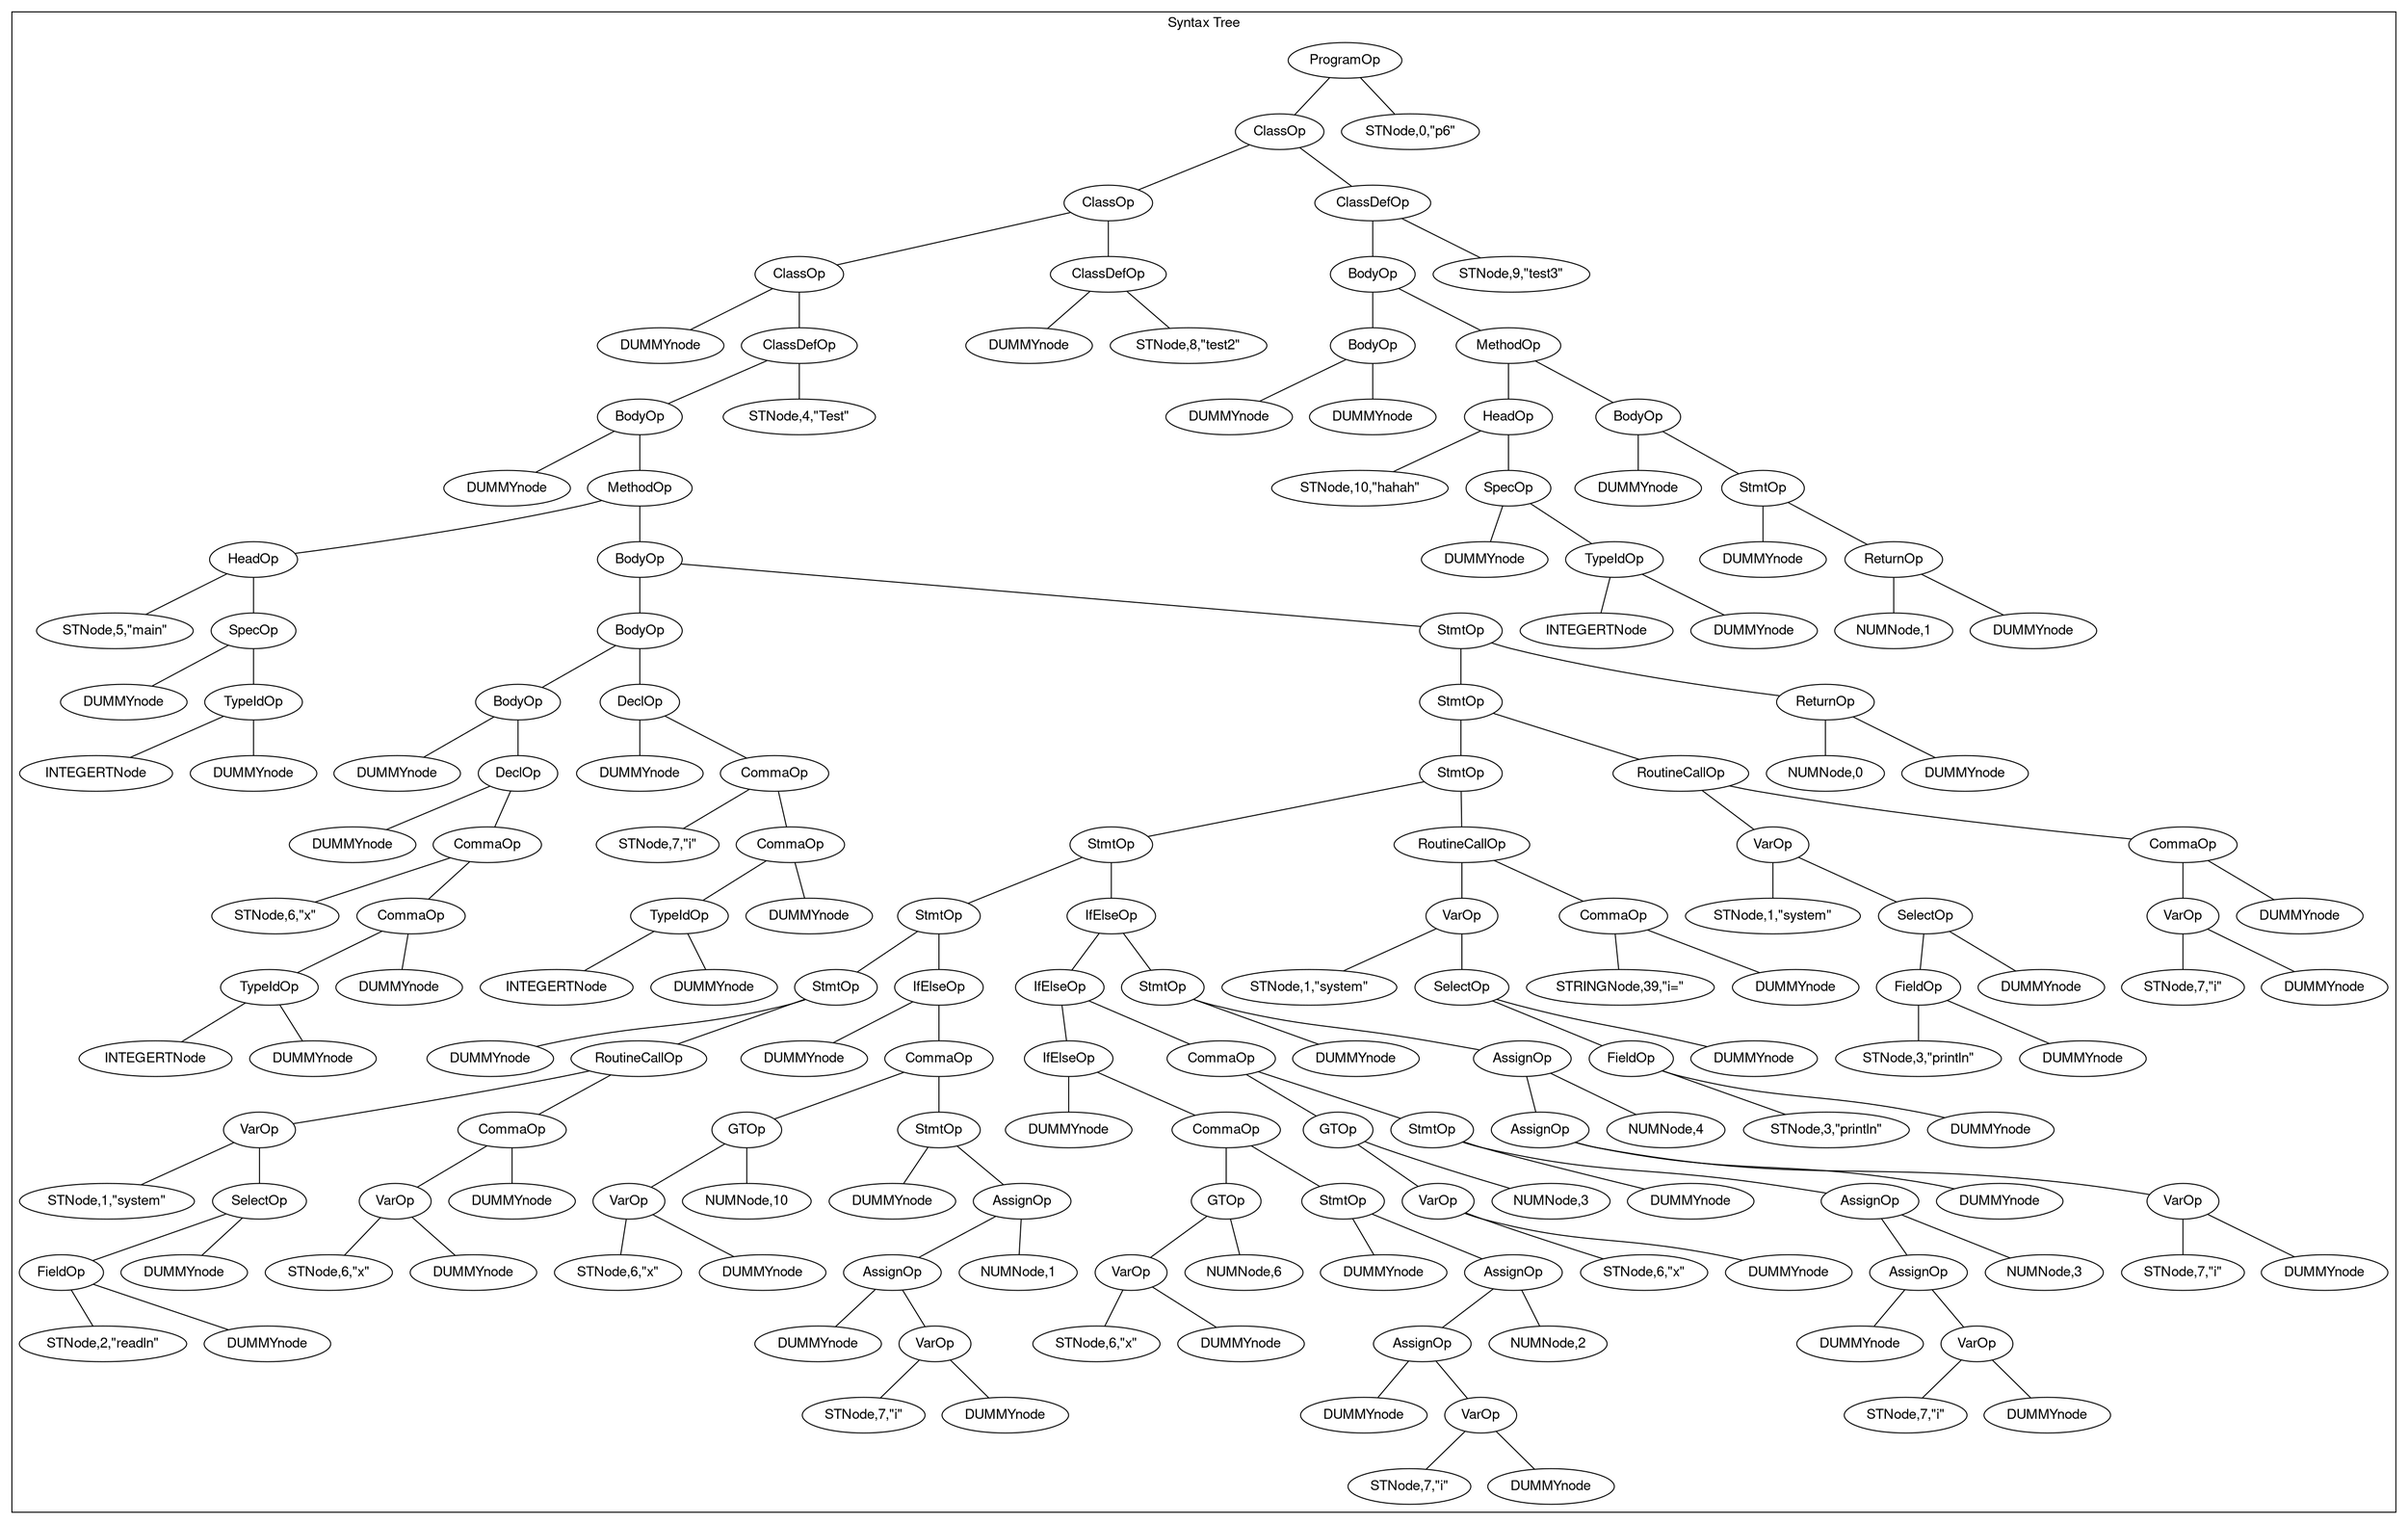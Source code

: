 graph "" 
   { 
   fontname="Helvetica,Arial,sans-serif" 
   node [fontname="Helvetica,Arial,sans-serif"] 
   edge [fontname="Helvetica,Arial,sans-serif"] 
   
   subgraph cluster01 
   { 
   label="Syntax Tree" 
   n [label="ProgramOp"] ;
   n0 [label="ClassOp"] ;
   n -- n0 ;
   n00 [label="ClassOp"] ;
   n0 -- n00 ;
   n000 [label="ClassOp"] ;
   n00 -- n000 ;
   n0000 [label="DUMMYnode"] ;
   n000 -- n0000 ;
   n0001 [label="ClassDefOp"] ;
   n000 -- n0001 ;
   n00010 [label="BodyOp"] ;
   n0001 -- n00010 ;
   n000100 [label="DUMMYnode"] ;
   n00010 -- n000100 ;
   n000101 [label="MethodOp"] ;
   n00010 -- n000101 ;
   n0001010 [label="HeadOp"] ;
   n000101 -- n0001010 ;
   n00010100 [label="STNode,5,\"main\""] ;
   n0001010 -- n00010100 ;
   n00010101 [label="SpecOp"] ;
   n0001010 -- n00010101 ;
   n000101010 [label="DUMMYnode"] ;
   n00010101 -- n000101010 ;
   n000101011 [label="TypeIdOp"] ;
   n00010101 -- n000101011 ;
   n0001010110 [label="INTEGERTNode"] ;
   n000101011 -- n0001010110 ;
   n0001010111 [label="DUMMYnode"] ;
   n000101011 -- n0001010111 ;
   n0001011 [label="BodyOp"] ;
   n000101 -- n0001011 ;
   n00010110 [label="BodyOp"] ;
   n0001011 -- n00010110 ;
   n000101100 [label="BodyOp"] ;
   n00010110 -- n000101100 ;
   n0001011000 [label="DUMMYnode"] ;
   n000101100 -- n0001011000 ;
   n0001011001 [label="DeclOp"] ;
   n000101100 -- n0001011001 ;
   n00010110010 [label="DUMMYnode"] ;
   n0001011001 -- n00010110010 ;
   n00010110011 [label="CommaOp"] ;
   n0001011001 -- n00010110011 ;
   n000101100110 [label="STNode,6,\"x\""] ;
   n00010110011 -- n000101100110 ;
   n000101100111 [label="CommaOp"] ;
   n00010110011 -- n000101100111 ;
   n0001011001110 [label="TypeIdOp"] ;
   n000101100111 -- n0001011001110 ;
   n00010110011100 [label="INTEGERTNode"] ;
   n0001011001110 -- n00010110011100 ;
   n00010110011101 [label="DUMMYnode"] ;
   n0001011001110 -- n00010110011101 ;
   n0001011001111 [label="DUMMYnode"] ;
   n000101100111 -- n0001011001111 ;
   n000101101 [label="DeclOp"] ;
   n00010110 -- n000101101 ;
   n0001011010 [label="DUMMYnode"] ;
   n000101101 -- n0001011010 ;
   n0001011011 [label="CommaOp"] ;
   n000101101 -- n0001011011 ;
   n00010110110 [label="STNode,7,\"i\""] ;
   n0001011011 -- n00010110110 ;
   n00010110111 [label="CommaOp"] ;
   n0001011011 -- n00010110111 ;
   n000101101110 [label="TypeIdOp"] ;
   n00010110111 -- n000101101110 ;
   n0001011011100 [label="INTEGERTNode"] ;
   n000101101110 -- n0001011011100 ;
   n0001011011101 [label="DUMMYnode"] ;
   n000101101110 -- n0001011011101 ;
   n000101101111 [label="DUMMYnode"] ;
   n00010110111 -- n000101101111 ;
   n00010111 [label="StmtOp"] ;
   n0001011 -- n00010111 ;
   n000101110 [label="StmtOp"] ;
   n00010111 -- n000101110 ;
   n0001011100 [label="StmtOp"] ;
   n000101110 -- n0001011100 ;
   n00010111000 [label="StmtOp"] ;
   n0001011100 -- n00010111000 ;
   n000101110000 [label="StmtOp"] ;
   n00010111000 -- n000101110000 ;
   n0001011100000 [label="StmtOp"] ;
   n000101110000 -- n0001011100000 ;
   n00010111000000 [label="DUMMYnode"] ;
   n0001011100000 -- n00010111000000 ;
   n00010111000001 [label="RoutineCallOp"] ;
   n0001011100000 -- n00010111000001 ;
   n000101110000010 [label="VarOp"] ;
   n00010111000001 -- n000101110000010 ;
   n0001011100000100 [label="STNode,1,\"system\""] ;
   n000101110000010 -- n0001011100000100 ;
   n0001011100000101 [label="SelectOp"] ;
   n000101110000010 -- n0001011100000101 ;
   n00010111000001010 [label="FieldOp"] ;
   n0001011100000101 -- n00010111000001010 ;
   n000101110000010100 [label="STNode,2,\"readln\""] ;
   n00010111000001010 -- n000101110000010100 ;
   n000101110000010101 [label="DUMMYnode"] ;
   n00010111000001010 -- n000101110000010101 ;
   n00010111000001011 [label="DUMMYnode"] ;
   n0001011100000101 -- n00010111000001011 ;
   n000101110000011 [label="CommaOp"] ;
   n00010111000001 -- n000101110000011 ;
   n0001011100000110 [label="VarOp"] ;
   n000101110000011 -- n0001011100000110 ;
   n00010111000001100 [label="STNode,6,\"x\""] ;
   n0001011100000110 -- n00010111000001100 ;
   n00010111000001101 [label="DUMMYnode"] ;
   n0001011100000110 -- n00010111000001101 ;
   n0001011100000111 [label="DUMMYnode"] ;
   n000101110000011 -- n0001011100000111 ;
   n0001011100001 [label="IfElseOp"] ;
   n000101110000 -- n0001011100001 ;
   n00010111000010 [label="DUMMYnode"] ;
   n0001011100001 -- n00010111000010 ;
   n00010111000011 [label="CommaOp"] ;
   n0001011100001 -- n00010111000011 ;
   n000101110000110 [label="GTOp"] ;
   n00010111000011 -- n000101110000110 ;
   n0001011100001100 [label="VarOp"] ;
   n000101110000110 -- n0001011100001100 ;
   n00010111000011000 [label="STNode,6,\"x\""] ;
   n0001011100001100 -- n00010111000011000 ;
   n00010111000011001 [label="DUMMYnode"] ;
   n0001011100001100 -- n00010111000011001 ;
   n0001011100001101 [label="NUMNode,10"] ;
   n000101110000110 -- n0001011100001101 ;
   n000101110000111 [label="StmtOp"] ;
   n00010111000011 -- n000101110000111 ;
   n0001011100001110 [label="DUMMYnode"] ;
   n000101110000111 -- n0001011100001110 ;
   n0001011100001111 [label="AssignOp"] ;
   n000101110000111 -- n0001011100001111 ;
   n00010111000011110 [label="AssignOp"] ;
   n0001011100001111 -- n00010111000011110 ;
   n000101110000111100 [label="DUMMYnode"] ;
   n00010111000011110 -- n000101110000111100 ;
   n000101110000111101 [label="VarOp"] ;
   n00010111000011110 -- n000101110000111101 ;
   n0001011100001111010 [label="STNode,7,\"i\""] ;
   n000101110000111101 -- n0001011100001111010 ;
   n0001011100001111011 [label="DUMMYnode"] ;
   n000101110000111101 -- n0001011100001111011 ;
   n00010111000011111 [label="NUMNode,1"] ;
   n0001011100001111 -- n00010111000011111 ;
   n000101110001 [label="IfElseOp"] ;
   n00010111000 -- n000101110001 ;
   n0001011100010 [label="IfElseOp"] ;
   n000101110001 -- n0001011100010 ;
   n00010111000100 [label="IfElseOp"] ;
   n0001011100010 -- n00010111000100 ;
   n000101110001000 [label="DUMMYnode"] ;
   n00010111000100 -- n000101110001000 ;
   n000101110001001 [label="CommaOp"] ;
   n00010111000100 -- n000101110001001 ;
   n0001011100010010 [label="GTOp"] ;
   n000101110001001 -- n0001011100010010 ;
   n00010111000100100 [label="VarOp"] ;
   n0001011100010010 -- n00010111000100100 ;
   n000101110001001000 [label="STNode,6,\"x\""] ;
   n00010111000100100 -- n000101110001001000 ;
   n000101110001001001 [label="DUMMYnode"] ;
   n00010111000100100 -- n000101110001001001 ;
   n00010111000100101 [label="NUMNode,6"] ;
   n0001011100010010 -- n00010111000100101 ;
   n0001011100010011 [label="StmtOp"] ;
   n000101110001001 -- n0001011100010011 ;
   n00010111000100110 [label="DUMMYnode"] ;
   n0001011100010011 -- n00010111000100110 ;
   n00010111000100111 [label="AssignOp"] ;
   n0001011100010011 -- n00010111000100111 ;
   n000101110001001110 [label="AssignOp"] ;
   n00010111000100111 -- n000101110001001110 ;
   n0001011100010011100 [label="DUMMYnode"] ;
   n000101110001001110 -- n0001011100010011100 ;
   n0001011100010011101 [label="VarOp"] ;
   n000101110001001110 -- n0001011100010011101 ;
   n00010111000100111010 [label="STNode,7,\"i\""] ;
   n0001011100010011101 -- n00010111000100111010 ;
   n00010111000100111011 [label="DUMMYnode"] ;
   n0001011100010011101 -- n00010111000100111011 ;
   n000101110001001111 [label="NUMNode,2"] ;
   n00010111000100111 -- n000101110001001111 ;
   n00010111000101 [label="CommaOp"] ;
   n0001011100010 -- n00010111000101 ;
   n000101110001010 [label="GTOp"] ;
   n00010111000101 -- n000101110001010 ;
   n0001011100010100 [label="VarOp"] ;
   n000101110001010 -- n0001011100010100 ;
   n00010111000101000 [label="STNode,6,\"x\""] ;
   n0001011100010100 -- n00010111000101000 ;
   n00010111000101001 [label="DUMMYnode"] ;
   n0001011100010100 -- n00010111000101001 ;
   n0001011100010101 [label="NUMNode,3"] ;
   n000101110001010 -- n0001011100010101 ;
   n000101110001011 [label="StmtOp"] ;
   n00010111000101 -- n000101110001011 ;
   n0001011100010110 [label="DUMMYnode"] ;
   n000101110001011 -- n0001011100010110 ;
   n0001011100010111 [label="AssignOp"] ;
   n000101110001011 -- n0001011100010111 ;
   n00010111000101110 [label="AssignOp"] ;
   n0001011100010111 -- n00010111000101110 ;
   n000101110001011100 [label="DUMMYnode"] ;
   n00010111000101110 -- n000101110001011100 ;
   n000101110001011101 [label="VarOp"] ;
   n00010111000101110 -- n000101110001011101 ;
   n0001011100010111010 [label="STNode,7,\"i\""] ;
   n000101110001011101 -- n0001011100010111010 ;
   n0001011100010111011 [label="DUMMYnode"] ;
   n000101110001011101 -- n0001011100010111011 ;
   n00010111000101111 [label="NUMNode,3"] ;
   n0001011100010111 -- n00010111000101111 ;
   n0001011100011 [label="StmtOp"] ;
   n000101110001 -- n0001011100011 ;
   n00010111000110 [label="DUMMYnode"] ;
   n0001011100011 -- n00010111000110 ;
   n00010111000111 [label="AssignOp"] ;
   n0001011100011 -- n00010111000111 ;
   n000101110001110 [label="AssignOp"] ;
   n00010111000111 -- n000101110001110 ;
   n0001011100011100 [label="DUMMYnode"] ;
   n000101110001110 -- n0001011100011100 ;
   n0001011100011101 [label="VarOp"] ;
   n000101110001110 -- n0001011100011101 ;
   n00010111000111010 [label="STNode,7,\"i\""] ;
   n0001011100011101 -- n00010111000111010 ;
   n00010111000111011 [label="DUMMYnode"] ;
   n0001011100011101 -- n00010111000111011 ;
   n000101110001111 [label="NUMNode,4"] ;
   n00010111000111 -- n000101110001111 ;
   n00010111001 [label="RoutineCallOp"] ;
   n0001011100 -- n00010111001 ;
   n000101110010 [label="VarOp"] ;
   n00010111001 -- n000101110010 ;
   n0001011100100 [label="STNode,1,\"system\""] ;
   n000101110010 -- n0001011100100 ;
   n0001011100101 [label="SelectOp"] ;
   n000101110010 -- n0001011100101 ;
   n00010111001010 [label="FieldOp"] ;
   n0001011100101 -- n00010111001010 ;
   n000101110010100 [label="STNode,3,\"println\""] ;
   n00010111001010 -- n000101110010100 ;
   n000101110010101 [label="DUMMYnode"] ;
   n00010111001010 -- n000101110010101 ;
   n00010111001011 [label="DUMMYnode"] ;
   n0001011100101 -- n00010111001011 ;
   n000101110011 [label="CommaOp"] ;
   n00010111001 -- n000101110011 ;
   n0001011100110 [label="STRINGNode,39,\"i=\""] ;
   n000101110011 -- n0001011100110 ;
   n0001011100111 [label="DUMMYnode"] ;
   n000101110011 -- n0001011100111 ;
   n0001011101 [label="RoutineCallOp"] ;
   n000101110 -- n0001011101 ;
   n00010111010 [label="VarOp"] ;
   n0001011101 -- n00010111010 ;
   n000101110100 [label="STNode,1,\"system\""] ;
   n00010111010 -- n000101110100 ;
   n000101110101 [label="SelectOp"] ;
   n00010111010 -- n000101110101 ;
   n0001011101010 [label="FieldOp"] ;
   n000101110101 -- n0001011101010 ;
   n00010111010100 [label="STNode,3,\"println\""] ;
   n0001011101010 -- n00010111010100 ;
   n00010111010101 [label="DUMMYnode"] ;
   n0001011101010 -- n00010111010101 ;
   n0001011101011 [label="DUMMYnode"] ;
   n000101110101 -- n0001011101011 ;
   n00010111011 [label="CommaOp"] ;
   n0001011101 -- n00010111011 ;
   n000101110110 [label="VarOp"] ;
   n00010111011 -- n000101110110 ;
   n0001011101100 [label="STNode,7,\"i\""] ;
   n000101110110 -- n0001011101100 ;
   n0001011101101 [label="DUMMYnode"] ;
   n000101110110 -- n0001011101101 ;
   n000101110111 [label="DUMMYnode"] ;
   n00010111011 -- n000101110111 ;
   n000101111 [label="ReturnOp"] ;
   n00010111 -- n000101111 ;
   n0001011110 [label="NUMNode,0"] ;
   n000101111 -- n0001011110 ;
   n0001011111 [label="DUMMYnode"] ;
   n000101111 -- n0001011111 ;
   n00011 [label="STNode,4,\"Test\""] ;
   n0001 -- n00011 ;
   n001 [label="ClassDefOp"] ;
   n00 -- n001 ;
   n0010 [label="DUMMYnode"] ;
   n001 -- n0010 ;
   n0011 [label="STNode,8,\"test2\""] ;
   n001 -- n0011 ;
   n01 [label="ClassDefOp"] ;
   n0 -- n01 ;
   n010 [label="BodyOp"] ;
   n01 -- n010 ;
   n0100 [label="BodyOp"] ;
   n010 -- n0100 ;
   n01000 [label="DUMMYnode"] ;
   n0100 -- n01000 ;
   n01001 [label="DUMMYnode"] ;
   n0100 -- n01001 ;
   n0101 [label="MethodOp"] ;
   n010 -- n0101 ;
   n01010 [label="HeadOp"] ;
   n0101 -- n01010 ;
   n010100 [label="STNode,10,\"hahah\""] ;
   n01010 -- n010100 ;
   n010101 [label="SpecOp"] ;
   n01010 -- n010101 ;
   n0101010 [label="DUMMYnode"] ;
   n010101 -- n0101010 ;
   n0101011 [label="TypeIdOp"] ;
   n010101 -- n0101011 ;
   n01010110 [label="INTEGERTNode"] ;
   n0101011 -- n01010110 ;
   n01010111 [label="DUMMYnode"] ;
   n0101011 -- n01010111 ;
   n01011 [label="BodyOp"] ;
   n0101 -- n01011 ;
   n010110 [label="DUMMYnode"] ;
   n01011 -- n010110 ;
   n010111 [label="StmtOp"] ;
   n01011 -- n010111 ;
   n0101110 [label="DUMMYnode"] ;
   n010111 -- n0101110 ;
   n0101111 [label="ReturnOp"] ;
   n010111 -- n0101111 ;
   n01011110 [label="NUMNode,1"] ;
   n0101111 -- n01011110 ;
   n01011111 [label="DUMMYnode"] ;
   n0101111 -- n01011111 ;
   n011 [label="STNode,9,\"test3\""] ;
   n01 -- n011 ;
   n1 [label="STNode,0,\"p6\""] ;
   n -- n1 ;
   } 
   } 
